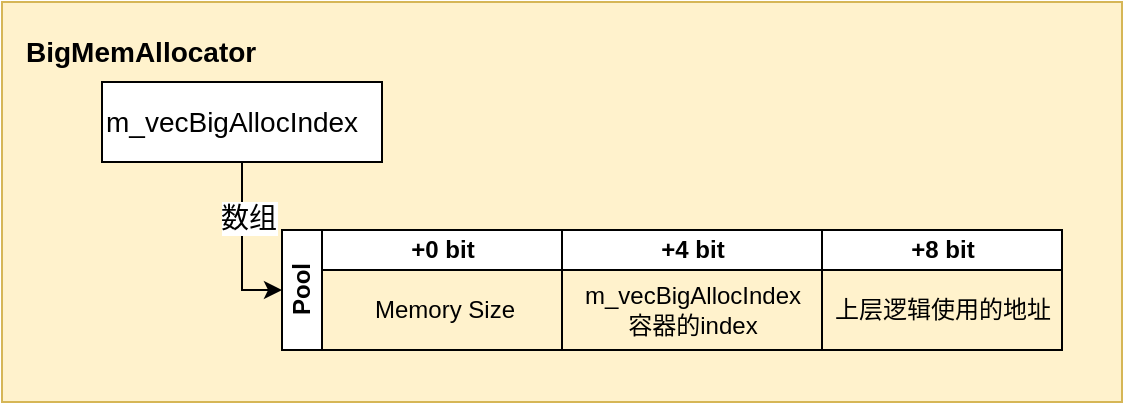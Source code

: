 <mxfile version="12.4.2" type="github" pages="1"><diagram id="X1JWmDco7V7aQGfYqFeC" name="第 1 页"><mxGraphModel dx="1422" dy="762" grid="1" gridSize="10" guides="1" tooltips="1" connect="1" arrows="1" fold="1" page="1" pageScale="1" pageWidth="827" pageHeight="1169" math="0" shadow="0"><root><mxCell id="0"/><mxCell id="1" parent="0"/><mxCell id="mT6Vso_sqhVSDmdvRBr--15" value="" style="rounded=0;whiteSpace=wrap;html=1;align=center;fillColor=#fff2cc;strokeColor=#d6b656;" vertex="1" parent="1"><mxGeometry x="90" y="200" width="560" height="200" as="geometry"/></mxCell><mxCell id="mT6Vso_sqhVSDmdvRBr--6" value="Pool" style="swimlane;html=1;childLayout=stackLayout;resizeParent=1;resizeParentMax=0;startSize=20;horizontal=0;horizontalStack=1;align=center;fontStyle=1" vertex="1" parent="1"><mxGeometry x="230" y="314" width="390" height="60" as="geometry"/></mxCell><mxCell id="mT6Vso_sqhVSDmdvRBr--7" value="+0 bit" style="swimlane;html=1;startSize=20;" vertex="1" parent="mT6Vso_sqhVSDmdvRBr--6"><mxGeometry x="20" width="120" height="60" as="geometry"/></mxCell><mxCell id="mT6Vso_sqhVSDmdvRBr--11" value="Memory Size" style="text;html=1;align=center;verticalAlign=middle;resizable=0;points=[];;autosize=1;" vertex="1" parent="mT6Vso_sqhVSDmdvRBr--7"><mxGeometry x="16" y="30" width="90" height="20" as="geometry"/></mxCell><mxCell id="mT6Vso_sqhVSDmdvRBr--8" value="+4 bit" style="swimlane;html=1;startSize=20;" vertex="1" parent="mT6Vso_sqhVSDmdvRBr--6"><mxGeometry x="140" width="130" height="60" as="geometry"/></mxCell><mxCell id="mT6Vso_sqhVSDmdvRBr--12" value="m_vecBigAllocIndex &lt;br&gt;容器的index" style="text;html=1;align=center;verticalAlign=middle;resizable=0;points=[];;autosize=1;" vertex="1" parent="mT6Vso_sqhVSDmdvRBr--8"><mxGeometry y="25" width="130" height="30" as="geometry"/></mxCell><mxCell id="mT6Vso_sqhVSDmdvRBr--9" value="+8 bit" style="swimlane;html=1;startSize=20;" vertex="1" parent="mT6Vso_sqhVSDmdvRBr--6"><mxGeometry x="270" width="120" height="60" as="geometry"/></mxCell><mxCell id="mT6Vso_sqhVSDmdvRBr--14" value="上层逻辑使用的地址" style="text;html=1;align=center;verticalAlign=middle;resizable=0;points=[];;autosize=1;" vertex="1" parent="mT6Vso_sqhVSDmdvRBr--9"><mxGeometry y="30" width="120" height="20" as="geometry"/></mxCell><mxCell id="mT6Vso_sqhVSDmdvRBr--17" value="BigMemAllocator" style="text;html=1;strokeColor=none;fillColor=none;align=left;verticalAlign=middle;whiteSpace=wrap;rounded=0;fontStyle=1;fontSize=14;" vertex="1" parent="1"><mxGeometry x="100" y="210" width="130" height="30" as="geometry"/></mxCell><mxCell id="mT6Vso_sqhVSDmdvRBr--26" value="" style="edgeStyle=orthogonalEdgeStyle;rounded=0;orthogonalLoop=1;jettySize=auto;html=1;fontSize=14;entryX=0;entryY=0.5;entryDx=0;entryDy=0;" edge="1" parent="1" source="mT6Vso_sqhVSDmdvRBr--18" target="mT6Vso_sqhVSDmdvRBr--6"><mxGeometry relative="1" as="geometry"/></mxCell><mxCell id="mT6Vso_sqhVSDmdvRBr--27" value="数组" style="text;html=1;align=center;verticalAlign=middle;resizable=0;points=[];;labelBackgroundColor=#ffffff;fontSize=14;" vertex="1" connectable="0" parent="mT6Vso_sqhVSDmdvRBr--26"><mxGeometry x="-0.35" y="3" relative="1" as="geometry"><mxPoint as="offset"/></mxGeometry></mxCell><mxCell id="mT6Vso_sqhVSDmdvRBr--18" value="m_vecBigAllocIndex" style="rounded=0;whiteSpace=wrap;html=1;fontSize=14;align=left;" vertex="1" parent="1"><mxGeometry x="140" y="240" width="140" height="40" as="geometry"/></mxCell></root></mxGraphModel></diagram></mxfile>